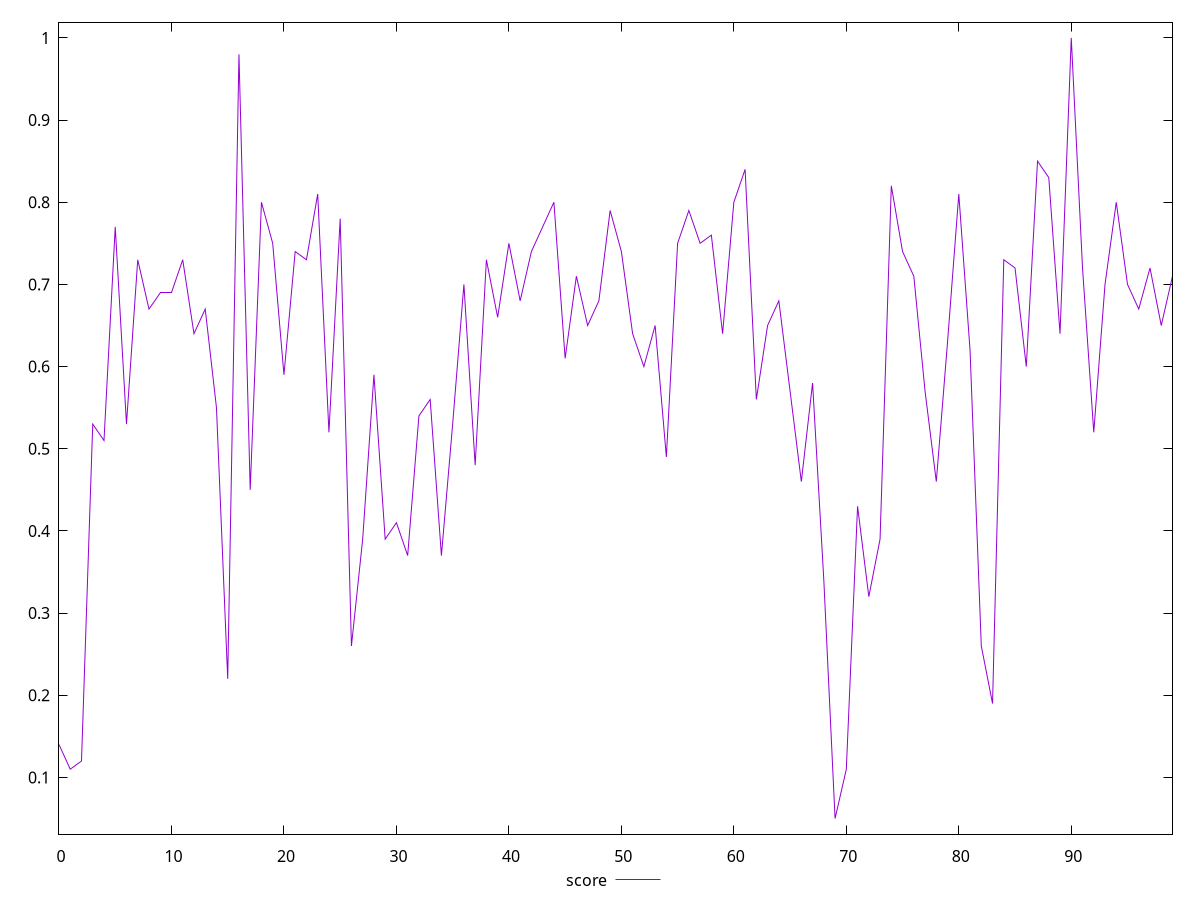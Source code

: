 reset

$score <<EOF
0 0.14
1 0.11
2 0.12
3 0.53
4 0.51
5 0.77
6 0.53
7 0.73
8 0.67
9 0.69
10 0.69
11 0.73
12 0.64
13 0.67
14 0.55
15 0.22
16 0.98
17 0.45
18 0.8
19 0.75
20 0.59
21 0.74
22 0.73
23 0.81
24 0.52
25 0.78
26 0.26
27 0.39
28 0.59
29 0.39
30 0.41
31 0.37
32 0.54
33 0.56
34 0.37
35 0.53
36 0.7
37 0.48
38 0.73
39 0.66
40 0.75
41 0.68
42 0.74
43 0.77
44 0.8
45 0.61
46 0.71
47 0.65
48 0.68
49 0.79
50 0.74
51 0.64
52 0.6
53 0.65
54 0.49
55 0.75
56 0.79
57 0.75
58 0.76
59 0.64
60 0.8
61 0.84
62 0.56
63 0.65
64 0.68
65 0.57
66 0.46
67 0.58
68 0.34
69 0.05
70 0.11
71 0.43
72 0.32
73 0.39
74 0.82
75 0.74
76 0.71
77 0.57
78 0.46
79 0.63
80 0.81
81 0.62
82 0.26
83 0.19
84 0.73
85 0.72
86 0.6
87 0.85
88 0.83
89 0.64
90 1
91 0.72
92 0.52
93 0.7
94 0.8
95 0.7
96 0.67
97 0.72
98 0.65
99 0.71
EOF

set key outside below
set xrange [0:99]
set yrange [0.031000000000000003:1.019]
set trange [0.031000000000000003:1.019]
set terminal svg size 640, 500 enhanced background rgb 'white'
set output "reports/report_00028_2021-02-24T12-49-42.674Z/speed-index/samples/music/score/values.svg"

plot $score title "score" with line

reset
